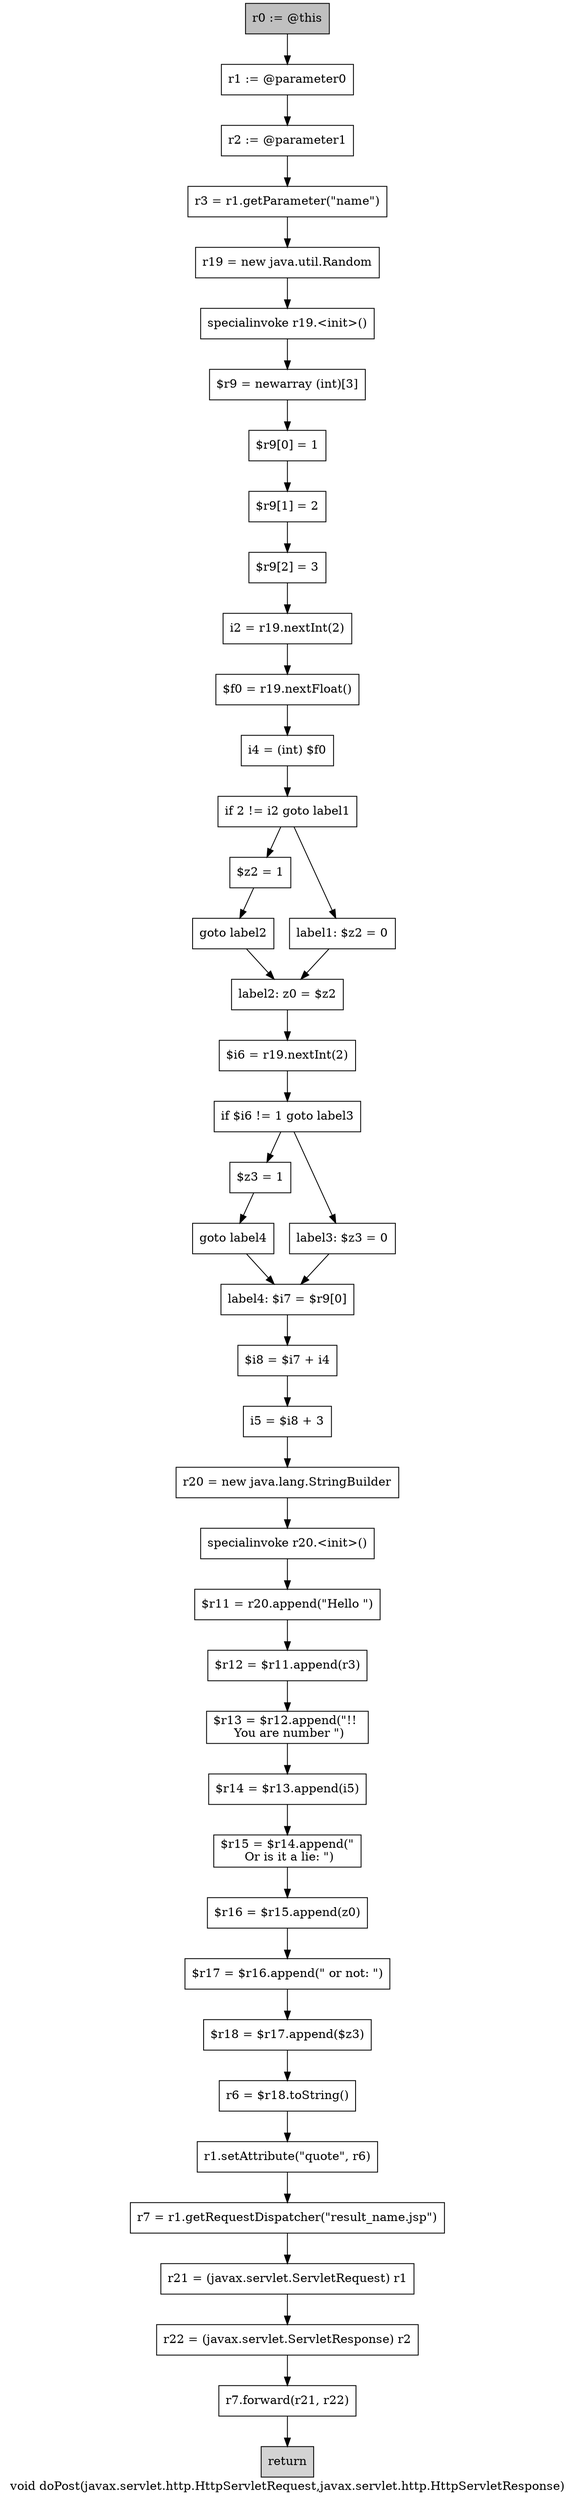 digraph "void doPost(javax.servlet.http.HttpServletRequest,javax.servlet.http.HttpServletResponse)" {
    label="void doPost(javax.servlet.http.HttpServletRequest,javax.servlet.http.HttpServletResponse)";
    node [shape=box];
    "0" [style=filled,fillcolor=gray,label="r0 := @this",];
    "1" [label="r1 := @parameter0",];
    "0"->"1";
    "2" [label="r2 := @parameter1",];
    "1"->"2";
    "3" [label="r3 = r1.getParameter(\"name\")",];
    "2"->"3";
    "4" [label="r19 = new java.util.Random",];
    "3"->"4";
    "5" [label="specialinvoke r19.<init>()",];
    "4"->"5";
    "6" [label="$r9 = newarray (int)[3]",];
    "5"->"6";
    "7" [label="$r9[0] = 1",];
    "6"->"7";
    "8" [label="$r9[1] = 2",];
    "7"->"8";
    "9" [label="$r9[2] = 3",];
    "8"->"9";
    "10" [label="i2 = r19.nextInt(2)",];
    "9"->"10";
    "11" [label="$f0 = r19.nextFloat()",];
    "10"->"11";
    "12" [label="i4 = (int) $f0",];
    "11"->"12";
    "13" [label="if 2 != i2 goto label1",];
    "12"->"13";
    "14" [label="$z2 = 1",];
    "13"->"14";
    "16" [label="label1: $z2 = 0",];
    "13"->"16";
    "15" [label="goto label2",];
    "14"->"15";
    "17" [label="label2: z0 = $z2",];
    "15"->"17";
    "16"->"17";
    "18" [label="$i6 = r19.nextInt(2)",];
    "17"->"18";
    "19" [label="if $i6 != 1 goto label3",];
    "18"->"19";
    "20" [label="$z3 = 1",];
    "19"->"20";
    "22" [label="label3: $z3 = 0",];
    "19"->"22";
    "21" [label="goto label4",];
    "20"->"21";
    "23" [label="label4: $i7 = $r9[0]",];
    "21"->"23";
    "22"->"23";
    "24" [label="$i8 = $i7 + i4",];
    "23"->"24";
    "25" [label="i5 = $i8 + 3",];
    "24"->"25";
    "26" [label="r20 = new java.lang.StringBuilder",];
    "25"->"26";
    "27" [label="specialinvoke r20.<init>()",];
    "26"->"27";
    "28" [label="$r11 = r20.append(\"Hello \")",];
    "27"->"28";
    "29" [label="$r12 = $r11.append(r3)",];
    "28"->"29";
    "30" [label="$r13 = $r12.append(\"!! \n You are number \")",];
    "29"->"30";
    "31" [label="$r14 = $r13.append(i5)",];
    "30"->"31";
    "32" [label="$r15 = $r14.append(\"\n Or is it a lie: \")",];
    "31"->"32";
    "33" [label="$r16 = $r15.append(z0)",];
    "32"->"33";
    "34" [label="$r17 = $r16.append(\" or not: \")",];
    "33"->"34";
    "35" [label="$r18 = $r17.append($z3)",];
    "34"->"35";
    "36" [label="r6 = $r18.toString()",];
    "35"->"36";
    "37" [label="r1.setAttribute(\"quote\", r6)",];
    "36"->"37";
    "38" [label="r7 = r1.getRequestDispatcher(\"result_name.jsp\")",];
    "37"->"38";
    "39" [label="r21 = (javax.servlet.ServletRequest) r1",];
    "38"->"39";
    "40" [label="r22 = (javax.servlet.ServletResponse) r2",];
    "39"->"40";
    "41" [label="r7.forward(r21, r22)",];
    "40"->"41";
    "42" [style=filled,fillcolor=lightgray,label="return",];
    "41"->"42";
}
